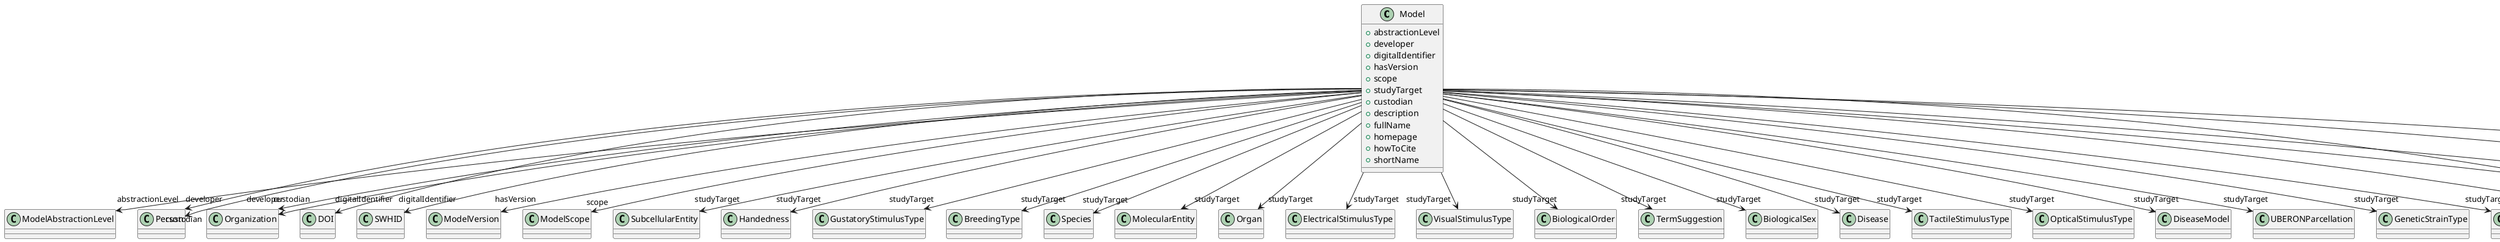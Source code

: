 @startuml
class Model {
+abstractionLevel
+developer
+digitalIdentifier
+hasVersion
+scope
+studyTarget
+custodian
+description
+fullName
+homepage
+howToCite
+shortName

}
Model -d-> "abstractionLevel" ModelAbstractionLevel
Model -d-> "developer" Person
Model -d-> "developer" Organization
Model -d-> "digitalIdentifier" DOI
Model -d-> "digitalIdentifier" SWHID
Model -d-> "hasVersion" ModelVersion
Model -d-> "scope" ModelScope
Model -d-> "studyTarget" SubcellularEntity
Model -d-> "studyTarget" Handedness
Model -d-> "studyTarget" GustatoryStimulusType
Model -d-> "studyTarget" BreedingType
Model -d-> "studyTarget" Species
Model -d-> "studyTarget" MolecularEntity
Model -d-> "studyTarget" Organ
Model -d-> "studyTarget" ElectricalStimulusType
Model -d-> "studyTarget" VisualStimulusType
Model -d-> "studyTarget" BiologicalOrder
Model -d-> "studyTarget" TermSuggestion
Model -d-> "studyTarget" BiologicalSex
Model -d-> "studyTarget" Disease
Model -d-> "studyTarget" TactileStimulusType
Model -d-> "studyTarget" OpticalStimulusType
Model -d-> "studyTarget" DiseaseModel
Model -d-> "studyTarget" UBERONParcellation
Model -d-> "studyTarget" GeneticStrainType
Model -d-> "studyTarget" AuditoryStimulusType
Model -d-> "studyTarget" CellCultureType
Model -d-> "studyTarget" CellType
Model -d-> "studyTarget" OlfactoryStimulusType
Model -d-> "studyTarget" CustomAnatomicalEntity
Model -d-> "studyTarget" ParcellationEntity
Model -d-> "custodian" Person
Model -d-> "custodian" Organization
Model -d-> "homepage" URL

@enduml